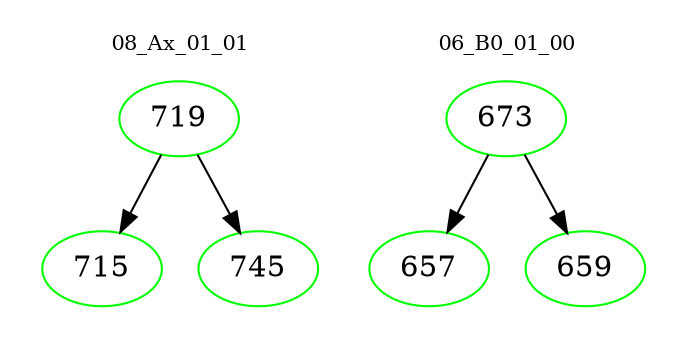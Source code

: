 digraph{
subgraph cluster_0 {
color = white
label = "08_Ax_01_01";
fontsize=10;
T0_719 [label="719", color="green"]
T0_719 -> T0_715 [color="black"]
T0_715 [label="715", color="green"]
T0_719 -> T0_745 [color="black"]
T0_745 [label="745", color="green"]
}
subgraph cluster_1 {
color = white
label = "06_B0_01_00";
fontsize=10;
T1_673 [label="673", color="green"]
T1_673 -> T1_657 [color="black"]
T1_657 [label="657", color="green"]
T1_673 -> T1_659 [color="black"]
T1_659 [label="659", color="green"]
}
}
